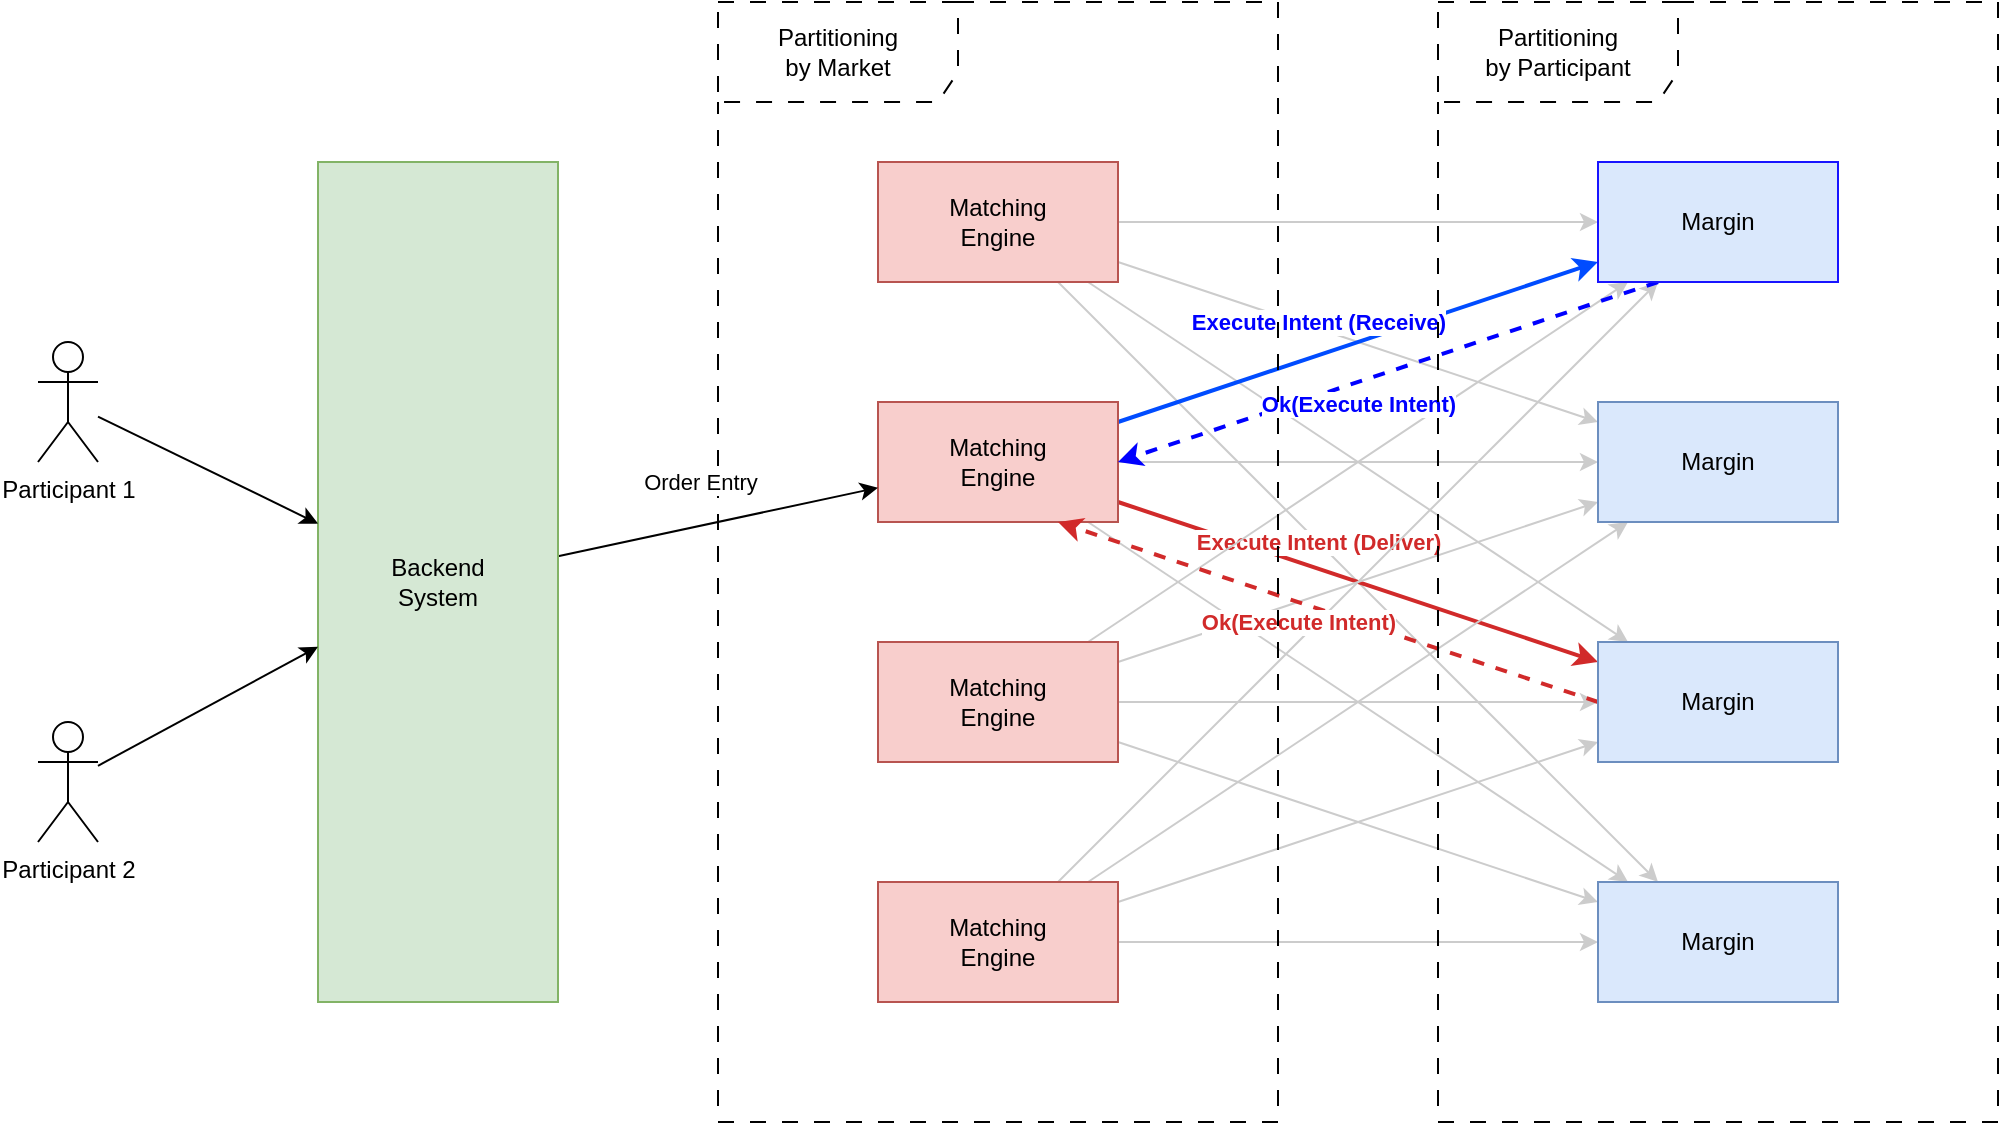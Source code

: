 <mxfile version="24.7.8">
  <diagram name="Page-1" id="kBa7VpUJKZxuJ0MiF5iB">
    <mxGraphModel dx="1863" dy="666" grid="1" gridSize="10" guides="1" tooltips="1" connect="1" arrows="1" fold="1" page="1" pageScale="1" pageWidth="827" pageHeight="1169" math="0" shadow="0">
      <root>
        <mxCell id="0" />
        <mxCell id="1" parent="0" />
        <mxCell id="zDU88926WMc-7mVtVix4-27" style="rounded=0;orthogonalLoop=1;jettySize=auto;html=1;strokeColor=#CCCCCC;" edge="1" parent="1" source="zDU88926WMc-7mVtVix4-1" target="zDU88926WMc-7mVtVix4-5">
          <mxGeometry relative="1" as="geometry" />
        </mxCell>
        <mxCell id="zDU88926WMc-7mVtVix4-28" style="rounded=0;orthogonalLoop=1;jettySize=auto;html=1;strokeColor=#CCCCCC;" edge="1" parent="1" source="zDU88926WMc-7mVtVix4-1" target="zDU88926WMc-7mVtVix4-6">
          <mxGeometry relative="1" as="geometry" />
        </mxCell>
        <mxCell id="zDU88926WMc-7mVtVix4-29" style="rounded=0;orthogonalLoop=1;jettySize=auto;html=1;strokeColor=#CCCCCC;" edge="1" parent="1" source="zDU88926WMc-7mVtVix4-1" target="zDU88926WMc-7mVtVix4-7">
          <mxGeometry relative="1" as="geometry" />
        </mxCell>
        <mxCell id="zDU88926WMc-7mVtVix4-30" style="rounded=0;orthogonalLoop=1;jettySize=auto;html=1;strokeColor=#CCCCCC;" edge="1" parent="1" source="zDU88926WMc-7mVtVix4-1" target="zDU88926WMc-7mVtVix4-8">
          <mxGeometry relative="1" as="geometry" />
        </mxCell>
        <mxCell id="zDU88926WMc-7mVtVix4-1" value="Matching&lt;div&gt;Engine&lt;/div&gt;" style="rounded=0;whiteSpace=wrap;html=1;fillColor=#f8cecc;strokeColor=#b85450;" vertex="1" parent="1">
          <mxGeometry x="200" y="160" width="120" height="60" as="geometry" />
        </mxCell>
        <mxCell id="zDU88926WMc-7mVtVix4-23" style="rounded=0;orthogonalLoop=1;jettySize=auto;html=1;strokeColor=#004cff;strokeWidth=2;" edge="1" parent="1" source="zDU88926WMc-7mVtVix4-2" target="zDU88926WMc-7mVtVix4-5">
          <mxGeometry relative="1" as="geometry" />
        </mxCell>
        <mxCell id="zDU88926WMc-7mVtVix4-36" value="&lt;b style=&quot;&quot;&gt;&lt;font color=&quot;#0000ff&quot;&gt;Execute Intent (Receive)&lt;/font&gt;&lt;/b&gt;" style="edgeLabel;html=1;align=center;verticalAlign=middle;resizable=0;points=[];" vertex="1" connectable="0" parent="zDU88926WMc-7mVtVix4-23">
          <mxGeometry x="0.16" relative="1" as="geometry">
            <mxPoint x="-39" y="-4" as="offset" />
          </mxGeometry>
        </mxCell>
        <mxCell id="zDU88926WMc-7mVtVix4-24" style="rounded=0;orthogonalLoop=1;jettySize=auto;html=1;strokeColor=#CCCCCC;" edge="1" parent="1" source="zDU88926WMc-7mVtVix4-2" target="zDU88926WMc-7mVtVix4-6">
          <mxGeometry relative="1" as="geometry" />
        </mxCell>
        <mxCell id="zDU88926WMc-7mVtVix4-25" value="&lt;font color=&quot;#d12a2a&quot;&gt;&lt;b&gt;Execute Intent (Deliver)&lt;/b&gt;&lt;/font&gt;" style="rounded=0;orthogonalLoop=1;jettySize=auto;html=1;strokeColor=#D12A2A;strokeWidth=2;" edge="1" parent="1" source="zDU88926WMc-7mVtVix4-2" target="zDU88926WMc-7mVtVix4-7">
          <mxGeometry x="-0.2" y="13" relative="1" as="geometry">
            <mxPoint as="offset" />
          </mxGeometry>
        </mxCell>
        <mxCell id="zDU88926WMc-7mVtVix4-26" style="rounded=0;orthogonalLoop=1;jettySize=auto;html=1;strokeColor=#CCCCCC;" edge="1" parent="1" source="zDU88926WMc-7mVtVix4-2" target="zDU88926WMc-7mVtVix4-8">
          <mxGeometry relative="1" as="geometry" />
        </mxCell>
        <mxCell id="zDU88926WMc-7mVtVix4-2" value="Matching&lt;div&gt;Engine&lt;/div&gt;" style="rounded=0;whiteSpace=wrap;html=1;fillColor=#f8cecc;strokeColor=#b85450;" vertex="1" parent="1">
          <mxGeometry x="200" y="280" width="120" height="60" as="geometry" />
        </mxCell>
        <mxCell id="zDU88926WMc-7mVtVix4-19" style="rounded=0;orthogonalLoop=1;jettySize=auto;html=1;strokeColor=#CCCCCC;" edge="1" parent="1" source="zDU88926WMc-7mVtVix4-3" target="zDU88926WMc-7mVtVix4-5">
          <mxGeometry relative="1" as="geometry" />
        </mxCell>
        <mxCell id="zDU88926WMc-7mVtVix4-20" style="rounded=0;orthogonalLoop=1;jettySize=auto;html=1;strokeColor=#CCCCCC;" edge="1" parent="1" source="zDU88926WMc-7mVtVix4-3" target="zDU88926WMc-7mVtVix4-6">
          <mxGeometry relative="1" as="geometry" />
        </mxCell>
        <mxCell id="zDU88926WMc-7mVtVix4-21" style="rounded=0;orthogonalLoop=1;jettySize=auto;html=1;strokeColor=#CCCCCC;" edge="1" parent="1" source="zDU88926WMc-7mVtVix4-3" target="zDU88926WMc-7mVtVix4-7">
          <mxGeometry relative="1" as="geometry" />
        </mxCell>
        <mxCell id="zDU88926WMc-7mVtVix4-22" style="rounded=0;orthogonalLoop=1;jettySize=auto;html=1;strokeColor=#CCCCCC;" edge="1" parent="1" source="zDU88926WMc-7mVtVix4-3" target="zDU88926WMc-7mVtVix4-8">
          <mxGeometry relative="1" as="geometry" />
        </mxCell>
        <mxCell id="zDU88926WMc-7mVtVix4-3" value="Matching&lt;div&gt;Engine&lt;/div&gt;" style="rounded=0;whiteSpace=wrap;html=1;fillColor=#f8cecc;strokeColor=#b85450;" vertex="1" parent="1">
          <mxGeometry x="200" y="400" width="120" height="60" as="geometry" />
        </mxCell>
        <mxCell id="zDU88926WMc-7mVtVix4-15" style="rounded=0;orthogonalLoop=1;jettySize=auto;html=1;strokeColor=#CCCCCC;" edge="1" parent="1" source="zDU88926WMc-7mVtVix4-4" target="zDU88926WMc-7mVtVix4-5">
          <mxGeometry relative="1" as="geometry" />
        </mxCell>
        <mxCell id="zDU88926WMc-7mVtVix4-16" style="rounded=0;orthogonalLoop=1;jettySize=auto;html=1;strokeColor=#CCCCCC;" edge="1" parent="1" source="zDU88926WMc-7mVtVix4-4" target="zDU88926WMc-7mVtVix4-6">
          <mxGeometry relative="1" as="geometry" />
        </mxCell>
        <mxCell id="zDU88926WMc-7mVtVix4-17" style="rounded=0;orthogonalLoop=1;jettySize=auto;html=1;strokeColor=#CCCCCC;" edge="1" parent="1" source="zDU88926WMc-7mVtVix4-4" target="zDU88926WMc-7mVtVix4-7">
          <mxGeometry relative="1" as="geometry" />
        </mxCell>
        <mxCell id="zDU88926WMc-7mVtVix4-18" style="edgeStyle=orthogonalEdgeStyle;rounded=0;orthogonalLoop=1;jettySize=auto;html=1;strokeColor=#CCCCCC;" edge="1" parent="1" source="zDU88926WMc-7mVtVix4-4" target="zDU88926WMc-7mVtVix4-8">
          <mxGeometry relative="1" as="geometry" />
        </mxCell>
        <mxCell id="zDU88926WMc-7mVtVix4-4" value="Matching&lt;div&gt;Engine&lt;/div&gt;" style="rounded=0;whiteSpace=wrap;html=1;fillColor=#f8cecc;strokeColor=#b85450;" vertex="1" parent="1">
          <mxGeometry x="200" y="520" width="120" height="60" as="geometry" />
        </mxCell>
        <mxCell id="zDU88926WMc-7mVtVix4-37" style="rounded=0;orthogonalLoop=1;jettySize=auto;html=1;strokeColor=#0000FF;dashed=1;exitX=0.25;exitY=1;exitDx=0;exitDy=0;entryX=1;entryY=0.5;entryDx=0;entryDy=0;strokeWidth=2;" edge="1" parent="1" source="zDU88926WMc-7mVtVix4-5" target="zDU88926WMc-7mVtVix4-2">
          <mxGeometry relative="1" as="geometry" />
        </mxCell>
        <mxCell id="zDU88926WMc-7mVtVix4-38" value="&lt;font color=&quot;#0000ff&quot;&gt;&lt;b&gt;Ok(Execute Intent)&lt;/b&gt;&lt;/font&gt;" style="edgeLabel;html=1;align=center;verticalAlign=middle;resizable=0;points=[];labelBackgroundColor=default;" vertex="1" connectable="0" parent="zDU88926WMc-7mVtVix4-37">
          <mxGeometry x="0.256" y="1" relative="1" as="geometry">
            <mxPoint x="19" y="3" as="offset" />
          </mxGeometry>
        </mxCell>
        <mxCell id="zDU88926WMc-7mVtVix4-5" value="Margin" style="rounded=0;whiteSpace=wrap;html=1;fillColor=#dae8fc;strokeColor=#1814ff;" vertex="1" parent="1">
          <mxGeometry x="560" y="160" width="120" height="60" as="geometry" />
        </mxCell>
        <mxCell id="zDU88926WMc-7mVtVix4-6" value="Margin" style="rounded=0;whiteSpace=wrap;html=1;fillColor=#dae8fc;strokeColor=#6c8ebf;" vertex="1" parent="1">
          <mxGeometry x="560" y="280" width="120" height="60" as="geometry" />
        </mxCell>
        <mxCell id="zDU88926WMc-7mVtVix4-39" value="&lt;font color=&quot;#d12a2a&quot;&gt;&lt;b&gt;Ok(Execute Intent)&lt;/b&gt;&lt;/font&gt;" style="rounded=0;orthogonalLoop=1;jettySize=auto;html=1;exitX=0;exitY=0.5;exitDx=0;exitDy=0;entryX=0.75;entryY=1;entryDx=0;entryDy=0;strokeColor=#D12A2A;strokeWidth=2;dashed=1;" edge="1" parent="1" source="zDU88926WMc-7mVtVix4-7" target="zDU88926WMc-7mVtVix4-2">
          <mxGeometry x="0.089" y="9" relative="1" as="geometry">
            <mxPoint as="offset" />
          </mxGeometry>
        </mxCell>
        <mxCell id="zDU88926WMc-7mVtVix4-7" value="Margin" style="rounded=0;whiteSpace=wrap;html=1;fillColor=#dae8fc;strokeColor=#6c8ebf;" vertex="1" parent="1">
          <mxGeometry x="560" y="400" width="120" height="60" as="geometry" />
        </mxCell>
        <mxCell id="zDU88926WMc-7mVtVix4-8" value="Margin" style="rounded=0;whiteSpace=wrap;html=1;fillColor=#dae8fc;strokeColor=#6c8ebf;" vertex="1" parent="1">
          <mxGeometry x="560" y="520" width="120" height="60" as="geometry" />
        </mxCell>
        <mxCell id="zDU88926WMc-7mVtVix4-12" value="Partitioning&lt;div&gt;by Market&lt;/div&gt;" style="shape=umlFrame;whiteSpace=wrap;html=1;pointerEvents=0;width=120;height=50;dashed=1;dashPattern=8 8;" vertex="1" parent="1">
          <mxGeometry x="120" y="80" width="280" height="560" as="geometry" />
        </mxCell>
        <mxCell id="zDU88926WMc-7mVtVix4-13" value="Partitioning&lt;div&gt;&lt;span style=&quot;background-color: initial;&quot;&gt;by&amp;nbsp;&lt;/span&gt;&lt;span style=&quot;background-color: initial;&quot;&gt;Participant&lt;/span&gt;&lt;/div&gt;" style="shape=umlFrame;whiteSpace=wrap;html=1;pointerEvents=0;width=120;height=50;dashed=1;dashPattern=8 8;" vertex="1" parent="1">
          <mxGeometry x="480" y="80" width="280" height="560" as="geometry" />
        </mxCell>
        <mxCell id="zDU88926WMc-7mVtVix4-32" style="rounded=0;orthogonalLoop=1;jettySize=auto;html=1;" edge="1" parent="1" source="zDU88926WMc-7mVtVix4-31" target="zDU88926WMc-7mVtVix4-2">
          <mxGeometry relative="1" as="geometry" />
        </mxCell>
        <mxCell id="zDU88926WMc-7mVtVix4-33" value="Order Entry" style="edgeLabel;html=1;align=center;verticalAlign=middle;resizable=0;points=[];" vertex="1" connectable="0" parent="zDU88926WMc-7mVtVix4-32">
          <mxGeometry x="-0.411" y="2" relative="1" as="geometry">
            <mxPoint x="24" y="-25" as="offset" />
          </mxGeometry>
        </mxCell>
        <mxCell id="zDU88926WMc-7mVtVix4-31" value="Backend&lt;div&gt;System&lt;/div&gt;" style="rounded=0;whiteSpace=wrap;html=1;fillColor=#d5e8d4;strokeColor=#82b366;" vertex="1" parent="1">
          <mxGeometry x="-80" y="160" width="120" height="420" as="geometry" />
        </mxCell>
        <mxCell id="zDU88926WMc-7mVtVix4-35" style="rounded=0;orthogonalLoop=1;jettySize=auto;html=1;" edge="1" parent="1" source="zDU88926WMc-7mVtVix4-34" target="zDU88926WMc-7mVtVix4-31">
          <mxGeometry relative="1" as="geometry" />
        </mxCell>
        <mxCell id="zDU88926WMc-7mVtVix4-34" value="Participant 1" style="shape=umlActor;verticalLabelPosition=bottom;verticalAlign=top;html=1;" vertex="1" parent="1">
          <mxGeometry x="-220" y="250" width="30" height="60" as="geometry" />
        </mxCell>
        <mxCell id="zDU88926WMc-7mVtVix4-41" style="rounded=0;orthogonalLoop=1;jettySize=auto;html=1;" edge="1" parent="1" source="zDU88926WMc-7mVtVix4-40" target="zDU88926WMc-7mVtVix4-31">
          <mxGeometry relative="1" as="geometry" />
        </mxCell>
        <mxCell id="zDU88926WMc-7mVtVix4-40" value="Participant 2" style="shape=umlActor;verticalLabelPosition=bottom;verticalAlign=top;html=1;" vertex="1" parent="1">
          <mxGeometry x="-220" y="440" width="30" height="60" as="geometry" />
        </mxCell>
      </root>
    </mxGraphModel>
  </diagram>
</mxfile>
